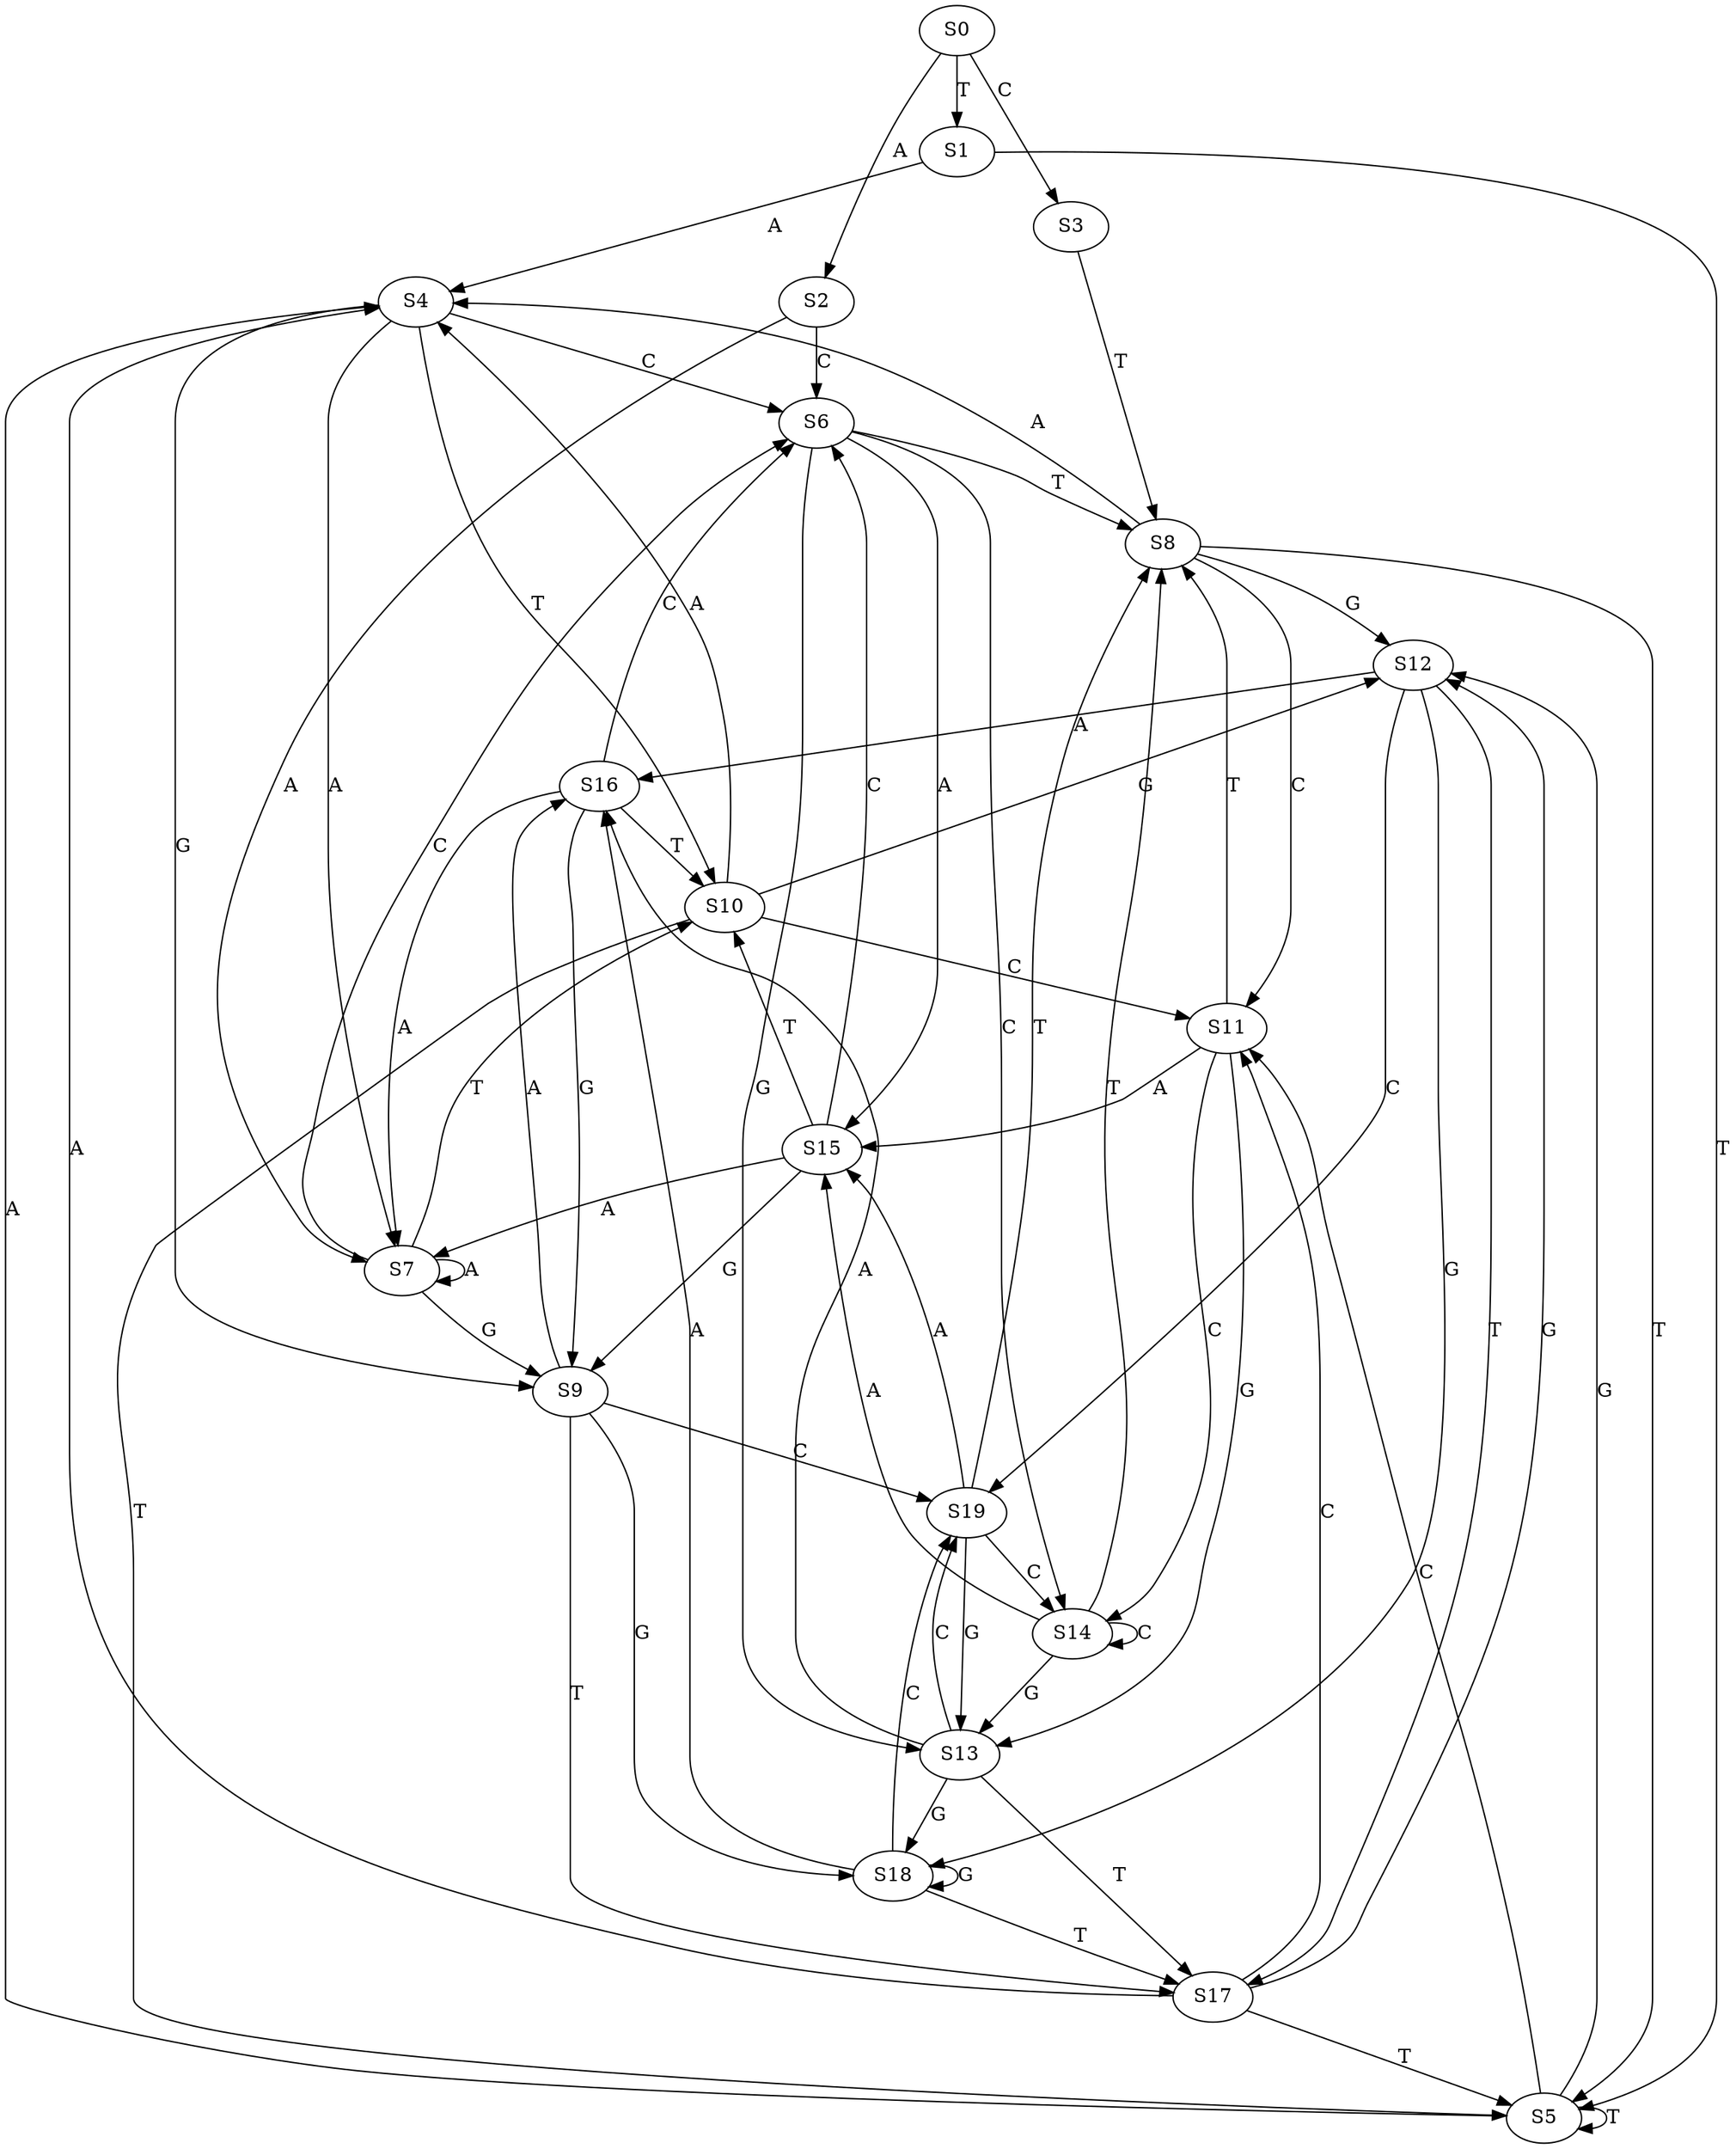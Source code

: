 strict digraph  {
	S0 -> S1 [ label = T ];
	S0 -> S2 [ label = A ];
	S0 -> S3 [ label = C ];
	S1 -> S4 [ label = A ];
	S1 -> S5 [ label = T ];
	S2 -> S6 [ label = C ];
	S2 -> S7 [ label = A ];
	S3 -> S8 [ label = T ];
	S4 -> S9 [ label = G ];
	S4 -> S6 [ label = C ];
	S4 -> S7 [ label = A ];
	S4 -> S10 [ label = T ];
	S5 -> S11 [ label = C ];
	S5 -> S5 [ label = T ];
	S5 -> S12 [ label = G ];
	S5 -> S4 [ label = A ];
	S6 -> S13 [ label = G ];
	S6 -> S14 [ label = C ];
	S6 -> S8 [ label = T ];
	S6 -> S15 [ label = A ];
	S7 -> S6 [ label = C ];
	S7 -> S9 [ label = G ];
	S7 -> S7 [ label = A ];
	S7 -> S10 [ label = T ];
	S8 -> S12 [ label = G ];
	S8 -> S5 [ label = T ];
	S8 -> S4 [ label = A ];
	S8 -> S11 [ label = C ];
	S9 -> S16 [ label = A ];
	S9 -> S17 [ label = T ];
	S9 -> S18 [ label = G ];
	S9 -> S19 [ label = C ];
	S10 -> S4 [ label = A ];
	S10 -> S11 [ label = C ];
	S10 -> S12 [ label = G ];
	S10 -> S5 [ label = T ];
	S11 -> S15 [ label = A ];
	S11 -> S8 [ label = T ];
	S11 -> S14 [ label = C ];
	S11 -> S13 [ label = G ];
	S12 -> S16 [ label = A ];
	S12 -> S19 [ label = C ];
	S12 -> S17 [ label = T ];
	S12 -> S18 [ label = G ];
	S13 -> S18 [ label = G ];
	S13 -> S17 [ label = T ];
	S13 -> S16 [ label = A ];
	S13 -> S19 [ label = C ];
	S14 -> S13 [ label = G ];
	S14 -> S14 [ label = C ];
	S14 -> S8 [ label = T ];
	S14 -> S15 [ label = A ];
	S15 -> S9 [ label = G ];
	S15 -> S6 [ label = C ];
	S15 -> S10 [ label = T ];
	S15 -> S7 [ label = A ];
	S16 -> S6 [ label = C ];
	S16 -> S10 [ label = T ];
	S16 -> S7 [ label = A ];
	S16 -> S9 [ label = G ];
	S17 -> S4 [ label = A ];
	S17 -> S5 [ label = T ];
	S17 -> S11 [ label = C ];
	S17 -> S12 [ label = G ];
	S18 -> S17 [ label = T ];
	S18 -> S16 [ label = A ];
	S18 -> S19 [ label = C ];
	S18 -> S18 [ label = G ];
	S19 -> S8 [ label = T ];
	S19 -> S14 [ label = C ];
	S19 -> S13 [ label = G ];
	S19 -> S15 [ label = A ];
}
